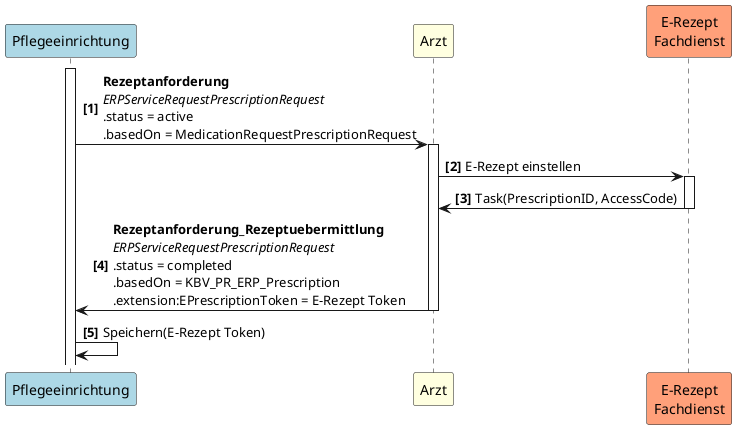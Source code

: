 @startuml UC1_1
autonumber "<b>[0]"
participant Pflegeeinrichtung as PE #LightBlue
participant Arzt as A #LightYellow
participant "E-Rezept\nFachdienst" as FD #LightSalmon

activate PE
PE -> A++: <b>Rezeptanforderung \n<i>ERPServiceRequestPrescriptionRequest \n.status = active \n.basedOn = MedicationRequestPrescriptionRequest
A -> FD++: E-Rezept einstellen
FD -> A--: Task(PrescriptionID, AccessCode)
A -> PE--: <b>Rezeptanforderung_Rezeptuebermittlung\n<i>ERPServiceRequestPrescriptionRequest \n.status = completed \n.basedOn = KBV_PR_ERP_Prescription \n.extension:EPrescriptionToken = E-Rezept Token
PE -> PE: Speichern(E-Rezept Token)
@enduml